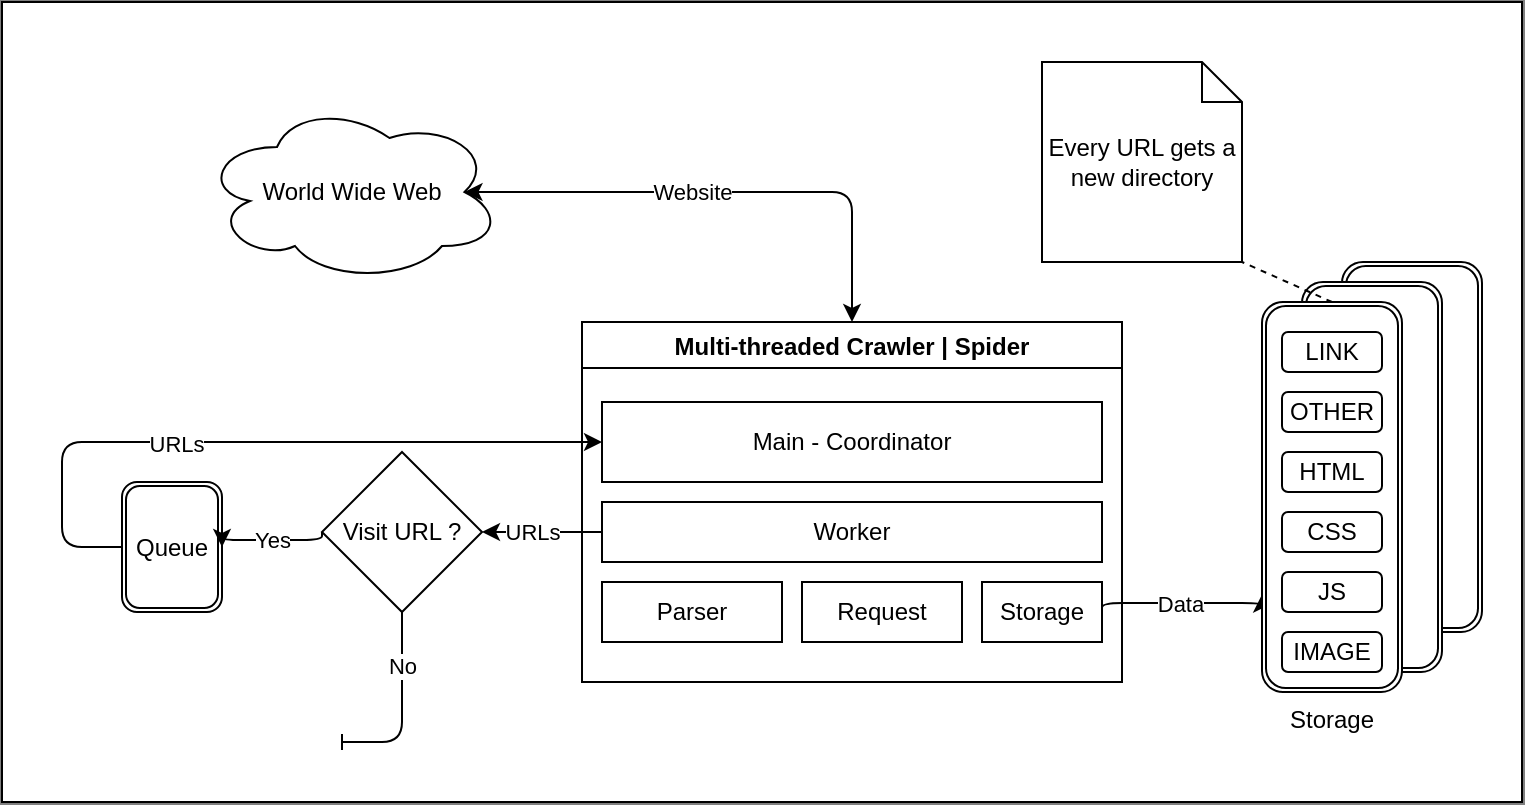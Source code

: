 <mxfile>
    <diagram id="ZSHq0pJPqs6ZMsepr9IL" name="Seite-1">
        <mxGraphModel dx="1587" dy="787" grid="1" gridSize="10" guides="1" tooltips="1" connect="1" arrows="1" fold="1" page="1" pageScale="1" pageWidth="50" pageHeight="50" background="#808080" math="0" shadow="0">
            <root>
                <mxCell id="0"/>
                <mxCell id="1" parent="0"/>
                <mxCell id="28" value="" style="rounded=0;whiteSpace=wrap;html=1;" parent="1" vertex="1">
                    <mxGeometry x="30" y="40" width="760" height="400" as="geometry"/>
                </mxCell>
                <mxCell id="QLBxTetBfzA6RJk5GTU--46" value="" style="shape=ext;double=1;rounded=1;whiteSpace=wrap;html=1;labelPosition=center;verticalLabelPosition=middle;align=center;verticalAlign=middle;" vertex="1" parent="1">
                    <mxGeometry x="700" y="170" width="70" height="185" as="geometry"/>
                </mxCell>
                <mxCell id="QLBxTetBfzA6RJk5GTU--45" value="" style="shape=ext;double=1;rounded=1;whiteSpace=wrap;html=1;labelPosition=center;verticalLabelPosition=middle;align=center;verticalAlign=middle;" vertex="1" parent="1">
                    <mxGeometry x="680" y="180" width="70" height="195" as="geometry"/>
                </mxCell>
                <mxCell id="2" value="World Wide Web" style="ellipse;shape=cloud;whiteSpace=wrap;html=1;" parent="1" vertex="1">
                    <mxGeometry x="130" y="90" width="150" height="90" as="geometry"/>
                </mxCell>
                <mxCell id="7" value="Queue" style="shape=ext;double=1;rounded=1;whiteSpace=wrap;html=1;" parent="1" vertex="1">
                    <mxGeometry x="90" y="280" width="50" height="65" as="geometry"/>
                </mxCell>
                <mxCell id="39" style="edgeStyle=none;html=1;exitX=0.5;exitY=0;exitDx=0;exitDy=0;entryX=1;entryY=1;entryDx=0;entryDy=0;entryPerimeter=0;dashed=1;endArrow=none;endFill=0;" parent="1" source="8" target="38" edge="1">
                    <mxGeometry relative="1" as="geometry"/>
                </mxCell>
                <mxCell id="12" value="Multi-threaded Crawler | Spider" style="swimlane;" parent="1" vertex="1">
                    <mxGeometry x="320" y="200" width="270" height="180" as="geometry">
                        <mxRectangle x="290" y="210" width="160" height="23" as="alternateBounds"/>
                    </mxGeometry>
                </mxCell>
                <mxCell id="21" value="Main - Coordinator" style="rounded=0;whiteSpace=wrap;html=1;" parent="12" vertex="1">
                    <mxGeometry x="10" y="40" width="250" height="40" as="geometry"/>
                </mxCell>
                <mxCell id="22" value="Worker" style="rounded=0;whiteSpace=wrap;html=1;" parent="12" vertex="1">
                    <mxGeometry x="10" y="90" width="250" height="30" as="geometry"/>
                </mxCell>
                <mxCell id="23" value="Storage" style="rounded=0;whiteSpace=wrap;html=1;" parent="12" vertex="1">
                    <mxGeometry x="200" y="130" width="60" height="30" as="geometry"/>
                </mxCell>
                <mxCell id="24" value="Parser" style="rounded=0;whiteSpace=wrap;html=1;" parent="12" vertex="1">
                    <mxGeometry x="10" y="130" width="90" height="30" as="geometry"/>
                </mxCell>
                <mxCell id="25" value="Request" style="rounded=0;whiteSpace=wrap;html=1;" parent="12" vertex="1">
                    <mxGeometry x="110" y="130" width="80" height="30" as="geometry"/>
                </mxCell>
                <mxCell id="13" value="" style="edgeStyle=elbowEdgeStyle;elbow=vertical;endArrow=classic;html=1;entryX=0.5;entryY=0;entryDx=0;entryDy=0;exitX=0.875;exitY=0.5;exitDx=0;exitDy=0;exitPerimeter=0;startArrow=classic;startFill=1;" parent="1" source="2" target="12" edge="1">
                    <mxGeometry width="50" height="50" relative="1" as="geometry">
                        <mxPoint x="510" y="300" as="sourcePoint"/>
                        <mxPoint x="560" y="250" as="targetPoint"/>
                        <Array as="points">
                            <mxPoint x="360" y="135"/>
                        </Array>
                    </mxGeometry>
                </mxCell>
                <mxCell id="20" value="Website" style="edgeLabel;html=1;align=center;verticalAlign=middle;resizable=0;points=[];" parent="13" vertex="1" connectable="0">
                    <mxGeometry x="0.355" relative="1" as="geometry">
                        <mxPoint x="-62" as="offset"/>
                    </mxGeometry>
                </mxCell>
                <mxCell id="14" value="" style="edgeStyle=elbowEdgeStyle;elbow=vertical;endArrow=classic;html=1;exitX=1;exitY=0.5;exitDx=0;exitDy=0;entryX=0;entryY=0.75;entryDx=0;entryDy=0;" parent="1" source="23" target="8" edge="1">
                    <mxGeometry width="50" height="50" relative="1" as="geometry">
                        <mxPoint x="570" y="380" as="sourcePoint"/>
                        <mxPoint x="695" y="310" as="targetPoint"/>
                        <Array as="points"/>
                    </mxGeometry>
                </mxCell>
                <mxCell id="19" value="Data" style="edgeLabel;html=1;align=center;verticalAlign=middle;resizable=0;points=[];" parent="14" vertex="1" connectable="0">
                    <mxGeometry x="-0.222" y="1" relative="1" as="geometry">
                        <mxPoint x="9" y="1" as="offset"/>
                    </mxGeometry>
                </mxCell>
                <mxCell id="15" value="" style="edgeStyle=elbowEdgeStyle;elbow=horizontal;endArrow=classic;html=1;exitX=0;exitY=0.5;exitDx=0;exitDy=0;entryX=1;entryY=0.5;entryDx=0;entryDy=0;" parent="1" source="22" target="42" edge="1">
                    <mxGeometry width="50" height="50" relative="1" as="geometry">
                        <mxPoint x="300" y="480" as="sourcePoint"/>
                        <mxPoint x="240" y="305" as="targetPoint"/>
                    </mxGeometry>
                </mxCell>
                <mxCell id="17" value="URLs" style="edgeLabel;html=1;align=center;verticalAlign=middle;resizable=0;points=[];" parent="15" vertex="1" connectable="0">
                    <mxGeometry x="0.175" relative="1" as="geometry">
                        <mxPoint as="offset"/>
                    </mxGeometry>
                </mxCell>
                <mxCell id="16" value="" style="edgeStyle=elbowEdgeStyle;elbow=horizontal;endArrow=classic;html=1;exitX=0;exitY=0.5;exitDx=0;exitDy=0;entryX=0;entryY=0.5;entryDx=0;entryDy=0;" parent="1" source="7" target="21" edge="1">
                    <mxGeometry width="50" height="50" relative="1" as="geometry">
                        <mxPoint x="180" y="235" as="sourcePoint"/>
                        <mxPoint x="280" y="380" as="targetPoint"/>
                        <Array as="points">
                            <mxPoint x="60" y="290"/>
                            <mxPoint x="210" y="230"/>
                            <mxPoint x="40" y="230"/>
                            <mxPoint x="50" y="210"/>
                        </Array>
                    </mxGeometry>
                </mxCell>
                <mxCell id="18" value="URLs" style="edgeLabel;html=1;align=center;verticalAlign=middle;resizable=0;points=[];" parent="16" vertex="1" connectable="0">
                    <mxGeometry x="-0.212" y="-1" relative="1" as="geometry">
                        <mxPoint as="offset"/>
                    </mxGeometry>
                </mxCell>
                <mxCell id="38" value="Every URL gets a new directory" style="shape=note;size=20;whiteSpace=wrap;html=1;" parent="1" vertex="1">
                    <mxGeometry x="550" y="70" width="100" height="100" as="geometry"/>
                </mxCell>
                <mxCell id="42" value="Visit URL ?" style="rhombus;whiteSpace=wrap;html=1;" parent="1" vertex="1">
                    <mxGeometry x="190" y="265" width="80" height="80" as="geometry"/>
                </mxCell>
                <mxCell id="43" value="Yes" style="edgeStyle=elbowEdgeStyle;elbow=vertical;endArrow=classic;html=1;exitX=0;exitY=0.5;exitDx=0;exitDy=0;entryX=1;entryY=0.5;entryDx=0;entryDy=0;" parent="1" source="42" target="7" edge="1">
                    <mxGeometry width="50" height="50" relative="1" as="geometry">
                        <mxPoint x="80" y="315" as="sourcePoint"/>
                        <mxPoint x="70" y="245" as="targetPoint"/>
                        <Array as="points"/>
                    </mxGeometry>
                </mxCell>
                <mxCell id="44" value="No" style="edgeStyle=elbowEdgeStyle;elbow=vertical;endArrow=baseDash;html=1;exitX=0.5;exitY=1;exitDx=0;exitDy=0;strokeColor=default;endFill=0;" parent="1" source="42" edge="1">
                    <mxGeometry x="-0.44" width="50" height="50" relative="1" as="geometry">
                        <mxPoint x="200" y="315" as="sourcePoint"/>
                        <mxPoint x="200" y="410" as="targetPoint"/>
                        <Array as="points">
                            <mxPoint x="230" y="410"/>
                        </Array>
                        <mxPoint as="offset"/>
                    </mxGeometry>
                </mxCell>
                <mxCell id="8" value="Storage" style="shape=ext;double=1;rounded=1;whiteSpace=wrap;html=1;labelPosition=center;verticalLabelPosition=bottom;align=center;verticalAlign=top;" parent="1" vertex="1">
                    <mxGeometry x="660" y="190" width="70" height="195" as="geometry"/>
                </mxCell>
                <mxCell id="29" value="HTML" style="rounded=1;whiteSpace=wrap;html=1;" parent="1" vertex="1">
                    <mxGeometry x="670" y="265" width="50" height="20" as="geometry"/>
                </mxCell>
                <mxCell id="30" value="CSS" style="rounded=1;whiteSpace=wrap;html=1;" parent="1" vertex="1">
                    <mxGeometry x="670" y="295" width="50" height="20" as="geometry"/>
                </mxCell>
                <mxCell id="31" value="JS" style="rounded=1;whiteSpace=wrap;html=1;" parent="1" vertex="1">
                    <mxGeometry x="670" y="325" width="50" height="20" as="geometry"/>
                </mxCell>
                <mxCell id="32" value="IMAGE" style="rounded=1;whiteSpace=wrap;html=1;" parent="1" vertex="1">
                    <mxGeometry x="670" y="355" width="50" height="20" as="geometry"/>
                </mxCell>
                <mxCell id="33" value="OTHER" style="rounded=1;whiteSpace=wrap;html=1;" parent="1" vertex="1">
                    <mxGeometry x="670" y="235" width="50" height="20" as="geometry"/>
                </mxCell>
                <mxCell id="QLBxTetBfzA6RJk5GTU--44" value="LINK" style="rounded=1;whiteSpace=wrap;html=1;" vertex="1" parent="1">
                    <mxGeometry x="670" y="205" width="50" height="20" as="geometry"/>
                </mxCell>
            </root>
        </mxGraphModel>
    </diagram>
    <diagram id="MkIfEwh1DUQYhwwi2Ah6" name="Seite-2">
        <mxGraphModel dx="1588" dy="956" grid="1" gridSize="10" guides="1" tooltips="1" connect="1" arrows="1" fold="1" page="1" pageScale="1" pageWidth="50" pageHeight="50" math="0" shadow="0">
            <root>
                <mxCell id="UjlVaIixLrysHMbX3iTx-0"/>
                <mxCell id="UjlVaIixLrysHMbX3iTx-1" parent="UjlVaIixLrysHMbX3iTx-0"/>
                <mxCell id="24zscsqhcBphjQlm6mzy-0" value="Actor" style="shape=umlActor;verticalLabelPosition=bottom;verticalAlign=top;html=1;outlineConnect=0;" vertex="1" parent="UjlVaIixLrysHMbX3iTx-1">
                    <mxGeometry x="-420" y="-170" width="30" height="60" as="geometry"/>
                </mxCell>
                <mxCell id="24zscsqhcBphjQlm6mzy-1" value="" style="rounded=0;whiteSpace=wrap;html=1;" vertex="1" parent="UjlVaIixLrysHMbX3iTx-1">
                    <mxGeometry x="-250" y="-150" width="50" height="440" as="geometry"/>
                </mxCell>
                <mxCell id="24zscsqhcBphjQlm6mzy-2" value="" style="rounded=0;whiteSpace=wrap;html=1;" vertex="1" parent="UjlVaIixLrysHMbX3iTx-1">
                    <mxGeometry x="50" y="-67" width="50" height="337" as="geometry"/>
                </mxCell>
                <mxCell id="24zscsqhcBphjQlm6mzy-3" value="" style="endArrow=classic;html=1;entryX=0;entryY=0;entryDx=0;entryDy=0;exitX=0.996;exitY=0.156;exitDx=0;exitDy=0;exitPerimeter=0;" edge="1" parent="UjlVaIixLrysHMbX3iTx-1" source="24zscsqhcBphjQlm6mzy-41" target="24zscsqhcBphjQlm6mzy-2">
                    <mxGeometry width="50" height="50" relative="1" as="geometry">
                        <mxPoint x="-170" y="-67" as="sourcePoint"/>
                        <mxPoint x="50" y="30" as="targetPoint"/>
                    </mxGeometry>
                </mxCell>
                <mxCell id="24zscsqhcBphjQlm6mzy-35" value="Create Thread for URL" style="edgeLabel;html=1;align=center;verticalAlign=middle;resizable=0;points=[];" vertex="1" connectable="0" parent="24zscsqhcBphjQlm6mzy-3">
                    <mxGeometry x="-0.626" relative="1" as="geometry">
                        <mxPoint x="73" y="-2" as="offset"/>
                    </mxGeometry>
                </mxCell>
                <mxCell id="24zscsqhcBphjQlm6mzy-4" value="main" style="rounded=0;whiteSpace=wrap;html=1;" vertex="1" parent="UjlVaIixLrysHMbX3iTx-1">
                    <mxGeometry x="-262" y="-240" width="75" height="40" as="geometry"/>
                </mxCell>
                <mxCell id="24zscsqhcBphjQlm6mzy-8" value="" style="endArrow=none;dashed=1;html=1;entryX=0.5;entryY=1;entryDx=0;entryDy=0;" edge="1" parent="UjlVaIixLrysHMbX3iTx-1" source="24zscsqhcBphjQlm6mzy-1" target="24zscsqhcBphjQlm6mzy-4">
                    <mxGeometry width="50" height="50" relative="1" as="geometry">
                        <mxPoint x="-150" y="-140" as="sourcePoint"/>
                        <mxPoint x="-100" y="-190" as="targetPoint"/>
                    </mxGeometry>
                </mxCell>
                <mxCell id="24zscsqhcBphjQlm6mzy-9" value="Worker&lt;br&gt;Thread" style="rounded=0;whiteSpace=wrap;html=1;" vertex="1" parent="UjlVaIixLrysHMbX3iTx-1">
                    <mxGeometry x="29" y="-240" width="93" height="40" as="geometry"/>
                </mxCell>
                <mxCell id="24zscsqhcBphjQlm6mzy-10" value="" style="endArrow=none;dashed=1;html=1;entryX=0.5;entryY=0;entryDx=0;entryDy=0;exitX=0.5;exitY=1;exitDx=0;exitDy=0;" edge="1" parent="UjlVaIixLrysHMbX3iTx-1" source="24zscsqhcBphjQlm6mzy-9" target="24zscsqhcBphjQlm6mzy-2">
                    <mxGeometry width="50" height="50" relative="1" as="geometry">
                        <mxPoint x="-50" y="-140" as="sourcePoint"/>
                        <mxPoint y="-190" as="targetPoint"/>
                    </mxGeometry>
                </mxCell>
                <mxCell id="24zscsqhcBphjQlm6mzy-13" value="Start Spider&amp;nbsp;&lt;br&gt;with given Instructions" style="endArrow=classic;html=1;entryX=0;entryY=0;entryDx=0;entryDy=0;exitX=1;exitY=0.333;exitDx=0;exitDy=0;exitPerimeter=0;" edge="1" parent="UjlVaIixLrysHMbX3iTx-1" source="24zscsqhcBphjQlm6mzy-0" target="24zscsqhcBphjQlm6mzy-1">
                    <mxGeometry width="50" height="50" relative="1" as="geometry">
                        <mxPoint x="-340" y="-100" as="sourcePoint"/>
                        <mxPoint x="-290" y="-150" as="targetPoint"/>
                    </mxGeometry>
                </mxCell>
                <mxCell id="24zscsqhcBphjQlm6mzy-15" value="Internet / Website" style="rounded=0;whiteSpace=wrap;html=1;" vertex="1" parent="UjlVaIixLrysHMbX3iTx-1">
                    <mxGeometry x="265" y="-240" width="120" height="40" as="geometry"/>
                </mxCell>
                <mxCell id="24zscsqhcBphjQlm6mzy-16" value="" style="rounded=0;whiteSpace=wrap;html=1;" vertex="1" parent="UjlVaIixLrysHMbX3iTx-1">
                    <mxGeometry x="300" y="-42" width="50" height="80" as="geometry"/>
                </mxCell>
                <mxCell id="24zscsqhcBphjQlm6mzy-17" value="" style="endArrow=none;dashed=1;html=1;dashPattern=1 3;strokeWidth=2;entryX=0.5;entryY=1;entryDx=0;entryDy=0;exitX=0.5;exitY=0;exitDx=0;exitDy=0;" edge="1" parent="UjlVaIixLrysHMbX3iTx-1" source="24zscsqhcBphjQlm6mzy-16" target="24zscsqhcBphjQlm6mzy-15">
                    <mxGeometry width="50" height="50" relative="1" as="geometry">
                        <mxPoint x="290" y="-130" as="sourcePoint"/>
                        <mxPoint x="340" y="-180" as="targetPoint"/>
                    </mxGeometry>
                </mxCell>
                <mxCell id="24zscsqhcBphjQlm6mzy-18" value="" style="endArrow=classic;html=1;entryX=0;entryY=0;entryDx=0;entryDy=0;" edge="1" parent="UjlVaIixLrysHMbX3iTx-1" target="24zscsqhcBphjQlm6mzy-16">
                    <mxGeometry width="50" height="50" relative="1" as="geometry">
                        <mxPoint x="100" y="-42" as="sourcePoint"/>
                        <mxPoint x="210" y="-42" as="targetPoint"/>
                    </mxGeometry>
                </mxCell>
                <mxCell id="24zscsqhcBphjQlm6mzy-20" value="Http get request" style="edgeLabel;html=1;align=center;verticalAlign=middle;resizable=0;points=[];" vertex="1" connectable="0" parent="24zscsqhcBphjQlm6mzy-18">
                    <mxGeometry x="-0.254" y="-1" relative="1" as="geometry">
                        <mxPoint as="offset"/>
                    </mxGeometry>
                </mxCell>
                <mxCell id="24zscsqhcBphjQlm6mzy-19" value="Http response" style="endArrow=classic;html=1;exitX=0;exitY=1;exitDx=0;exitDy=0;entryX=1.037;entryY=0.305;entryDx=0;entryDy=0;dashed=1;entryPerimeter=0;" edge="1" parent="UjlVaIixLrysHMbX3iTx-1" source="24zscsqhcBphjQlm6mzy-16" target="24zscsqhcBphjQlm6mzy-2">
                    <mxGeometry x="-0.094" width="50" height="50" relative="1" as="geometry">
                        <mxPoint x="180" y="58" as="sourcePoint"/>
                        <mxPoint x="230" y="8" as="targetPoint"/>
                        <mxPoint as="offset"/>
                    </mxGeometry>
                </mxCell>
                <mxCell id="24zscsqhcBphjQlm6mzy-21" value="" style="endArrow=none;dashed=1;html=1;dashPattern=1 3;strokeWidth=2;entryX=0.5;entryY=1;entryDx=0;entryDy=0;exitX=0.5;exitY=0;exitDx=0;exitDy=0;" edge="1" parent="UjlVaIixLrysHMbX3iTx-1" source="24zscsqhcBphjQlm6mzy-22" target="24zscsqhcBphjQlm6mzy-16">
                    <mxGeometry width="50" height="50" relative="1" as="geometry">
                        <mxPoint x="325" y="68" as="sourcePoint"/>
                        <mxPoint x="350" y="58" as="targetPoint"/>
                    </mxGeometry>
                </mxCell>
                <mxCell id="24zscsqhcBphjQlm6mzy-22" value="" style="rounded=0;whiteSpace=wrap;html=1;" vertex="1" parent="UjlVaIixLrysHMbX3iTx-1">
                    <mxGeometry x="300" y="100" width="50" height="150" as="geometry"/>
                </mxCell>
                <mxCell id="24zscsqhcBphjQlm6mzy-23" value="Download and Store Data" style="rounded=0;whiteSpace=wrap;html=1;horizontal=0;" vertex="1" parent="UjlVaIixLrysHMbX3iTx-1">
                    <mxGeometry x="75" y="80" width="50" height="170" as="geometry"/>
                </mxCell>
                <mxCell id="24zscsqhcBphjQlm6mzy-24" value="" style="endArrow=classic;html=1;dashed=1;exitX=0;exitY=1;exitDx=0;exitDy=0;entryX=1;entryY=1;entryDx=0;entryDy=0;" edge="1" parent="UjlVaIixLrysHMbX3iTx-1" source="24zscsqhcBphjQlm6mzy-22" target="24zscsqhcBphjQlm6mzy-23">
                    <mxGeometry width="50" height="50" relative="1" as="geometry">
                        <mxPoint x="210" y="128" as="sourcePoint"/>
                        <mxPoint x="130" y="148" as="targetPoint"/>
                    </mxGeometry>
                </mxCell>
                <mxCell id="24zscsqhcBphjQlm6mzy-25" value="" style="endArrow=classic;html=1;dashed=1;entryX=0;entryY=0;entryDx=0;entryDy=0;exitX=1.037;exitY=0.112;exitDx=0;exitDy=0;exitPerimeter=0;" edge="1" parent="UjlVaIixLrysHMbX3iTx-1" source="24zscsqhcBphjQlm6mzy-23" target="24zscsqhcBphjQlm6mzy-22">
                    <mxGeometry width="50" height="50" relative="1" as="geometry">
                        <mxPoint x="130" y="68" as="sourcePoint"/>
                        <mxPoint x="230" y="78" as="targetPoint"/>
                    </mxGeometry>
                </mxCell>
                <mxCell id="24zscsqhcBphjQlm6mzy-26" value="URL Queue" style="shape=cylinder3;whiteSpace=wrap;html=1;boundedLbl=1;backgroundOutline=1;size=15;" vertex="1" parent="UjlVaIixLrysHMbX3iTx-1">
                    <mxGeometry x="495" y="-280" width="60" height="80" as="geometry"/>
                </mxCell>
                <mxCell id="24zscsqhcBphjQlm6mzy-27" value="" style="endArrow=none;dashed=1;html=1;dashPattern=1 3;strokeWidth=2;entryX=0.5;entryY=1;entryDx=0;entryDy=0;entryPerimeter=0;exitX=0.5;exitY=0;exitDx=0;exitDy=0;" edge="1" parent="UjlVaIixLrysHMbX3iTx-1" source="24zscsqhcBphjQlm6mzy-28" target="24zscsqhcBphjQlm6mzy-26">
                    <mxGeometry width="50" height="50" relative="1" as="geometry">
                        <mxPoint x="500" y="-130" as="sourcePoint"/>
                        <mxPoint x="550" y="-180" as="targetPoint"/>
                    </mxGeometry>
                </mxCell>
                <mxCell id="24zscsqhcBphjQlm6mzy-28" value="" style="rounded=0;whiteSpace=wrap;html=1;" vertex="1" parent="UjlVaIixLrysHMbX3iTx-1">
                    <mxGeometry x="500" y="-150" width="50" height="440" as="geometry"/>
                </mxCell>
                <mxCell id="24zscsqhcBphjQlm6mzy-29" value="" style="endArrow=classic;html=1;entryX=0.01;entryY=0.018;entryDx=0;entryDy=0;entryPerimeter=0;" edge="1" parent="UjlVaIixLrysHMbX3iTx-1" target="24zscsqhcBphjQlm6mzy-28">
                    <mxGeometry width="50" height="50" relative="1" as="geometry">
                        <mxPoint x="-200" y="-140" as="sourcePoint"/>
                        <mxPoint x="500" y="-130" as="targetPoint"/>
                    </mxGeometry>
                </mxCell>
                <mxCell id="24zscsqhcBphjQlm6mzy-30" value="Fill Queue with start URL's" style="edgeLabel;html=1;align=center;verticalAlign=middle;resizable=0;points=[];" vertex="1" connectable="0" parent="24zscsqhcBphjQlm6mzy-29">
                    <mxGeometry x="-0.7" y="1" relative="1" as="geometry">
                        <mxPoint as="offset"/>
                    </mxGeometry>
                </mxCell>
                <mxCell id="24zscsqhcBphjQlm6mzy-31" value="" style="endArrow=classic;html=1;entryX=-0.004;entryY=0.063;entryDx=0;entryDy=0;entryPerimeter=0;exitX=1.037;exitY=0.022;exitDx=0;exitDy=0;exitPerimeter=0;" edge="1" parent="UjlVaIixLrysHMbX3iTx-1" source="24zscsqhcBphjQlm6mzy-41" target="24zscsqhcBphjQlm6mzy-28">
                    <mxGeometry width="50" height="50" relative="1" as="geometry">
                        <mxPoint x="-160" y="-121" as="sourcePoint"/>
                        <mxPoint x="200" y="-120" as="targetPoint"/>
                    </mxGeometry>
                </mxCell>
                <mxCell id="24zscsqhcBphjQlm6mzy-32" value="Get URL" style="edgeLabel;html=1;align=center;verticalAlign=middle;resizable=0;points=[];" vertex="1" connectable="0" parent="24zscsqhcBphjQlm6mzy-31">
                    <mxGeometry x="0.493" relative="1" as="geometry">
                        <mxPoint as="offset"/>
                    </mxGeometry>
                </mxCell>
                <mxCell id="24zscsqhcBphjQlm6mzy-33" value="" style="endArrow=classic;html=1;dashed=1;entryX=1.01;entryY=0.073;entryDx=0;entryDy=0;entryPerimeter=0;" edge="1" parent="UjlVaIixLrysHMbX3iTx-1" target="24zscsqhcBphjQlm6mzy-41">
                    <mxGeometry width="50" height="50" relative="1" as="geometry">
                        <mxPoint x="500" y="-100" as="sourcePoint"/>
                        <mxPoint x="-170" y="-100" as="targetPoint"/>
                    </mxGeometry>
                </mxCell>
                <mxCell id="24zscsqhcBphjQlm6mzy-34" value="URL" style="edgeLabel;html=1;align=center;verticalAlign=middle;resizable=0;points=[];" vertex="1" connectable="0" parent="24zscsqhcBphjQlm6mzy-33">
                    <mxGeometry x="0.509" y="3" relative="1" as="geometry">
                        <mxPoint as="offset"/>
                    </mxGeometry>
                </mxCell>
                <mxCell id="24zscsqhcBphjQlm6mzy-37" value="" style="endArrow=classic;html=1;entryX=-0.032;entryY=0.476;entryDx=0;entryDy=0;exitX=0.996;exitY=0.381;exitDx=0;exitDy=0;exitPerimeter=0;entryPerimeter=0;" edge="1" parent="UjlVaIixLrysHMbX3iTx-1" source="24zscsqhcBphjQlm6mzy-2" target="24zscsqhcBphjQlm6mzy-28">
                    <mxGeometry width="50" height="50" relative="1" as="geometry">
                        <mxPoint x="400" y="90" as="sourcePoint"/>
                        <mxPoint x="500" y="50" as="targetPoint"/>
                    </mxGeometry>
                </mxCell>
                <mxCell id="24zscsqhcBphjQlm6mzy-38" value="Add new URL's" style="edgeLabel;html=1;align=center;verticalAlign=middle;resizable=0;points=[];" vertex="1" connectable="0" parent="24zscsqhcBphjQlm6mzy-37">
                    <mxGeometry x="-0.392" y="-1" relative="1" as="geometry">
                        <mxPoint as="offset"/>
                    </mxGeometry>
                </mxCell>
                <mxCell id="24zscsqhcBphjQlm6mzy-40" value="" style="endArrow=classic;html=1;exitX=0;exitY=1;exitDx=0;exitDy=0;dashed=1;entryX=1.037;entryY=0.975;entryDx=0;entryDy=0;entryPerimeter=0;" edge="1" parent="UjlVaIixLrysHMbX3iTx-1" source="24zscsqhcBphjQlm6mzy-2" target="24zscsqhcBphjQlm6mzy-41">
                    <mxGeometry width="50" height="50" relative="1" as="geometry">
                        <mxPoint x="-90" y="300" as="sourcePoint"/>
                        <mxPoint x="-200" y="270" as="targetPoint"/>
                    </mxGeometry>
                </mxCell>
                <mxCell id="24zscsqhcBphjQlm6mzy-41" value="ThreadPoolExecutor" style="rounded=0;whiteSpace=wrap;html=1;horizontal=0;" vertex="1" parent="UjlVaIixLrysHMbX3iTx-1">
                    <mxGeometry x="-225" y="-130" width="50" height="410" as="geometry"/>
                </mxCell>
            </root>
        </mxGraphModel>
    </diagram>
</mxfile>